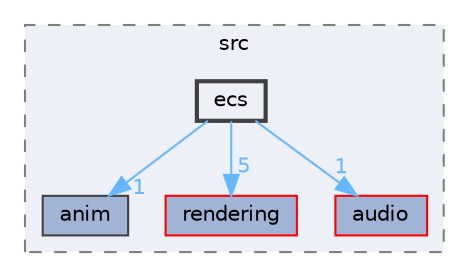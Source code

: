 digraph "engine/src/ecs"
{
 // LATEX_PDF_SIZE
  bgcolor="transparent";
  edge [fontname=Helvetica,fontsize=10,labelfontname=Helvetica,labelfontsize=10];
  node [fontname=Helvetica,fontsize=10,shape=box,height=0.2,width=0.4];
  compound=true
  subgraph clusterdir_3d9126aa00c041bc0b8f859d1965a0f4 {
    graph [ bgcolor="#edf0f7", pencolor="grey50", label="src", fontname=Helvetica,fontsize=10 style="filled,dashed", URL="dir_3d9126aa00c041bc0b8f859d1965a0f4.html",tooltip=""]
  dir_2afa4a2c4df85670c270dbd0d609878e [label="anim", fillcolor="#a2b4d6", color="grey25", style="filled", URL="dir_2afa4a2c4df85670c270dbd0d609878e.html",tooltip=""];
  dir_c82fe33ead33fcc3829b24ace9891300 [label="rendering", fillcolor="#a2b4d6", color="red", style="filled", URL="dir_c82fe33ead33fcc3829b24ace9891300.html",tooltip=""];
  dir_631c8843ac195263795098473f2aa130 [label="audio", fillcolor="#a2b4d6", color="red", style="filled", URL="dir_631c8843ac195263795098473f2aa130.html",tooltip=""];
  dir_73cab53f03832bd35660497d6d17d469 [label="ecs", fillcolor="#edf0f7", color="grey25", style="filled,bold", URL="dir_73cab53f03832bd35660497d6d17d469.html",tooltip=""];
  }
  dir_73cab53f03832bd35660497d6d17d469->dir_2afa4a2c4df85670c270dbd0d609878e [headlabel="1", labeldistance=1.5 headhref="dir_000006_000000.html" href="dir_000006_000000.html" color="steelblue1" fontcolor="steelblue1"];
  dir_73cab53f03832bd35660497d6d17d469->dir_631c8843ac195263795098473f2aa130 [headlabel="1", labeldistance=1.5 headhref="dir_000006_000001.html" href="dir_000006_000001.html" color="steelblue1" fontcolor="steelblue1"];
  dir_73cab53f03832bd35660497d6d17d469->dir_c82fe33ead33fcc3829b24ace9891300 [headlabel="5", labeldistance=1.5 headhref="dir_000006_000017.html" href="dir_000006_000017.html" color="steelblue1" fontcolor="steelblue1"];
}
